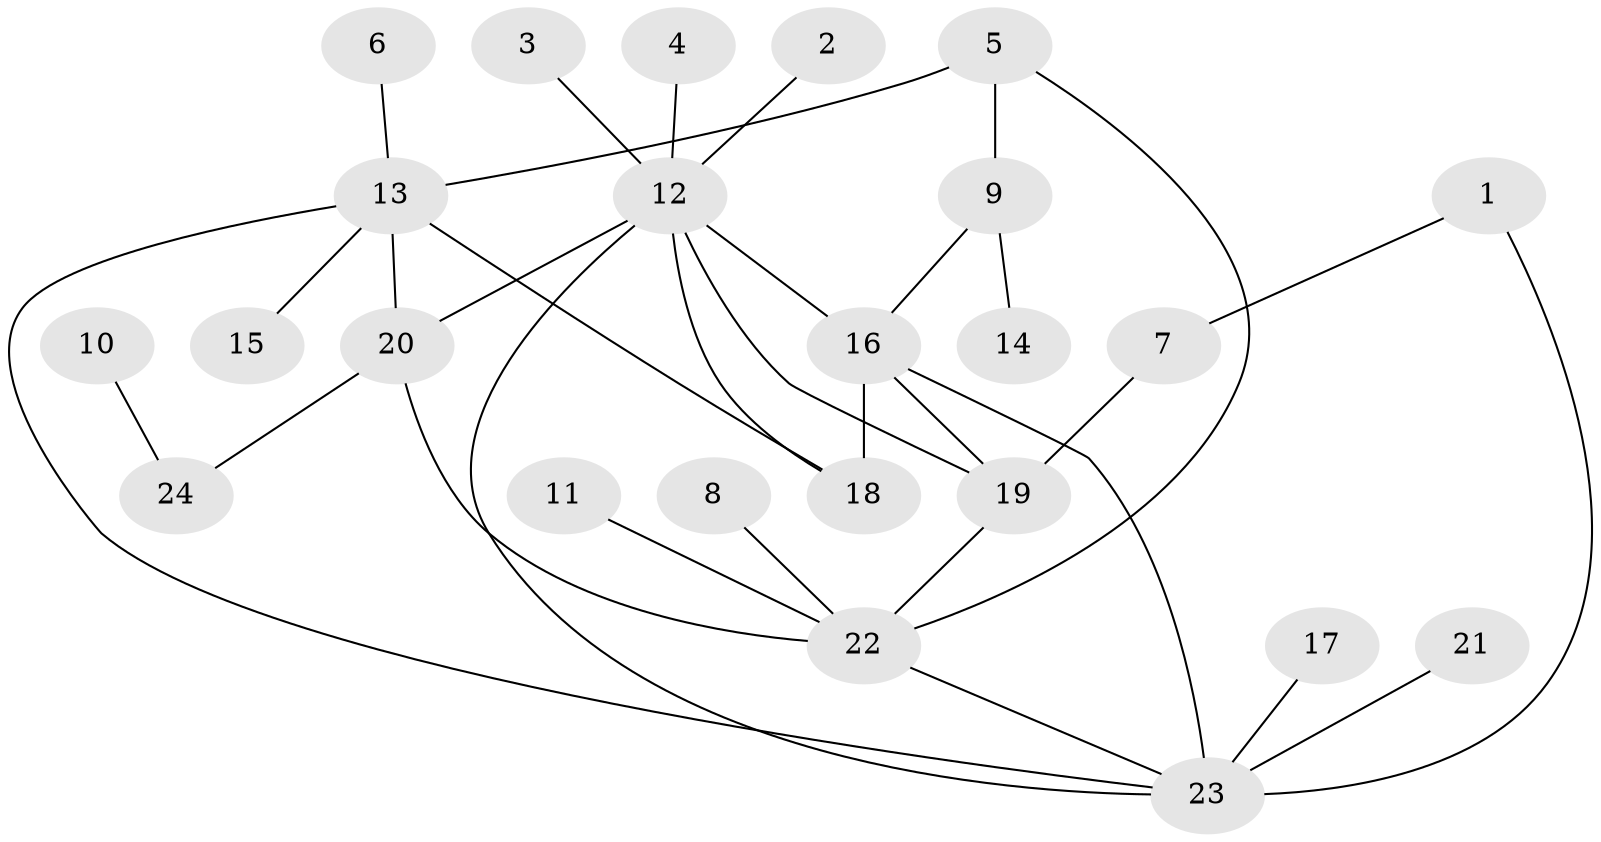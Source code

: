 // original degree distribution, {11: 0.012987012987012988, 3: 0.09090909090909091, 1: 0.5324675324675324, 4: 0.06493506493506493, 13: 0.012987012987012988, 9: 0.025974025974025976, 2: 0.2077922077922078, 6: 0.025974025974025976, 5: 0.025974025974025976}
// Generated by graph-tools (version 1.1) at 2025/36/03/04/25 23:36:38]
// undirected, 24 vertices, 33 edges
graph export_dot {
  node [color=gray90,style=filled];
  1;
  2;
  3;
  4;
  5;
  6;
  7;
  8;
  9;
  10;
  11;
  12;
  13;
  14;
  15;
  16;
  17;
  18;
  19;
  20;
  21;
  22;
  23;
  24;
  1 -- 7 [weight=1.0];
  1 -- 23 [weight=1.0];
  2 -- 12 [weight=1.0];
  3 -- 12 [weight=1.0];
  4 -- 12 [weight=1.0];
  5 -- 9 [weight=1.0];
  5 -- 13 [weight=1.0];
  5 -- 22 [weight=1.0];
  6 -- 13 [weight=1.0];
  7 -- 19 [weight=1.0];
  8 -- 22 [weight=1.0];
  9 -- 14 [weight=1.0];
  9 -- 16 [weight=1.0];
  10 -- 24 [weight=1.0];
  11 -- 22 [weight=1.0];
  12 -- 16 [weight=1.0];
  12 -- 18 [weight=1.0];
  12 -- 19 [weight=1.0];
  12 -- 20 [weight=2.0];
  12 -- 23 [weight=1.0];
  13 -- 15 [weight=1.0];
  13 -- 18 [weight=1.0];
  13 -- 20 [weight=1.0];
  13 -- 23 [weight=1.0];
  16 -- 18 [weight=1.0];
  16 -- 19 [weight=1.0];
  16 -- 23 [weight=2.0];
  17 -- 23 [weight=1.0];
  19 -- 22 [weight=1.0];
  20 -- 22 [weight=1.0];
  20 -- 24 [weight=1.0];
  21 -- 23 [weight=1.0];
  22 -- 23 [weight=1.0];
}
